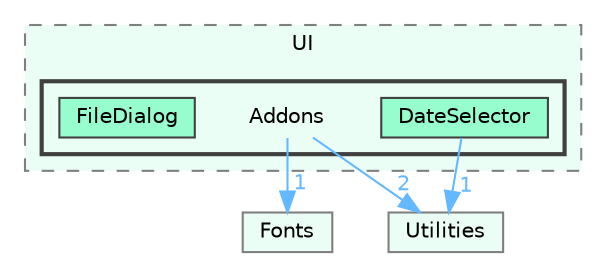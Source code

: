 digraph "C:/GEU/GEUCore/Source/UI/Addons"
{
 // LATEX_PDF_SIZE
  bgcolor="transparent";
  edge [fontname=Helvetica,fontsize=10,labelfontname=Helvetica,labelfontsize=10];
  node [fontname=Helvetica,fontsize=10,shape=box,height=0.2,width=0.4];
  compound=true
  subgraph clusterdir_2e45d1cfd81b932e70cd071fc9b76dab {
    graph [ bgcolor="#ebfef5", pencolor="grey50", label="UI", fontname=Helvetica,fontsize=10 style="filled,dashed", URL="dir_2e45d1cfd81b932e70cd071fc9b76dab.html",tooltip=""]
  subgraph clusterdir_ed28fcff23d26531979feec0f8d8af01 {
    graph [ bgcolor="#ebfef5", pencolor="grey25", label="", fontname=Helvetica,fontsize=10 style="filled,bold", URL="dir_ed28fcff23d26531979feec0f8d8af01.html",tooltip=""]
    dir_ed28fcff23d26531979feec0f8d8af01 [shape=plaintext, label="Addons"];
  dir_3e720b917651abd4c1609414c1b33e9f [label="DateSelector", fillcolor="#98fdce", color="grey25", style="filled", URL="dir_3e720b917651abd4c1609414c1b33e9f.html",tooltip=""];
  dir_c8d0c79563d4ed4375a60b5b2f78d4a6 [label="FileDialog", fillcolor="#98fdce", color="grey25", style="filled", URL="dir_c8d0c79563d4ed4375a60b5b2f78d4a6.html",tooltip=""];
  }
  }
  dir_63772b185c678f1e53c3e3ae39f2acc3 [label="Fonts", fillcolor="#ebfef5", color="grey50", style="filled", URL="dir_63772b185c678f1e53c3e3ae39f2acc3.html",tooltip=""];
  dir_ba98d1c57f2db257d685d96c8633f8b6 [label="Utilities", fillcolor="#ebfef5", color="grey50", style="filled", URL="dir_ba98d1c57f2db257d685d96c8633f8b6.html",tooltip=""];
  dir_ed28fcff23d26531979feec0f8d8af01->dir_63772b185c678f1e53c3e3ae39f2acc3 [headlabel="1", labeldistance=1.5 headhref="dir_000000_000011.html" href="dir_000000_000011.html" color="steelblue1" fontcolor="steelblue1"];
  dir_ed28fcff23d26531979feec0f8d8af01->dir_ba98d1c57f2db257d685d96c8633f8b6 [headlabel="2", labeldistance=1.5 headhref="dir_000000_000057.html" href="dir_000000_000057.html" color="steelblue1" fontcolor="steelblue1"];
  dir_3e720b917651abd4c1609414c1b33e9f->dir_ba98d1c57f2db257d685d96c8633f8b6 [headlabel="1", labeldistance=1.5 headhref="dir_000007_000057.html" href="dir_000007_000057.html" color="steelblue1" fontcolor="steelblue1"];
}

